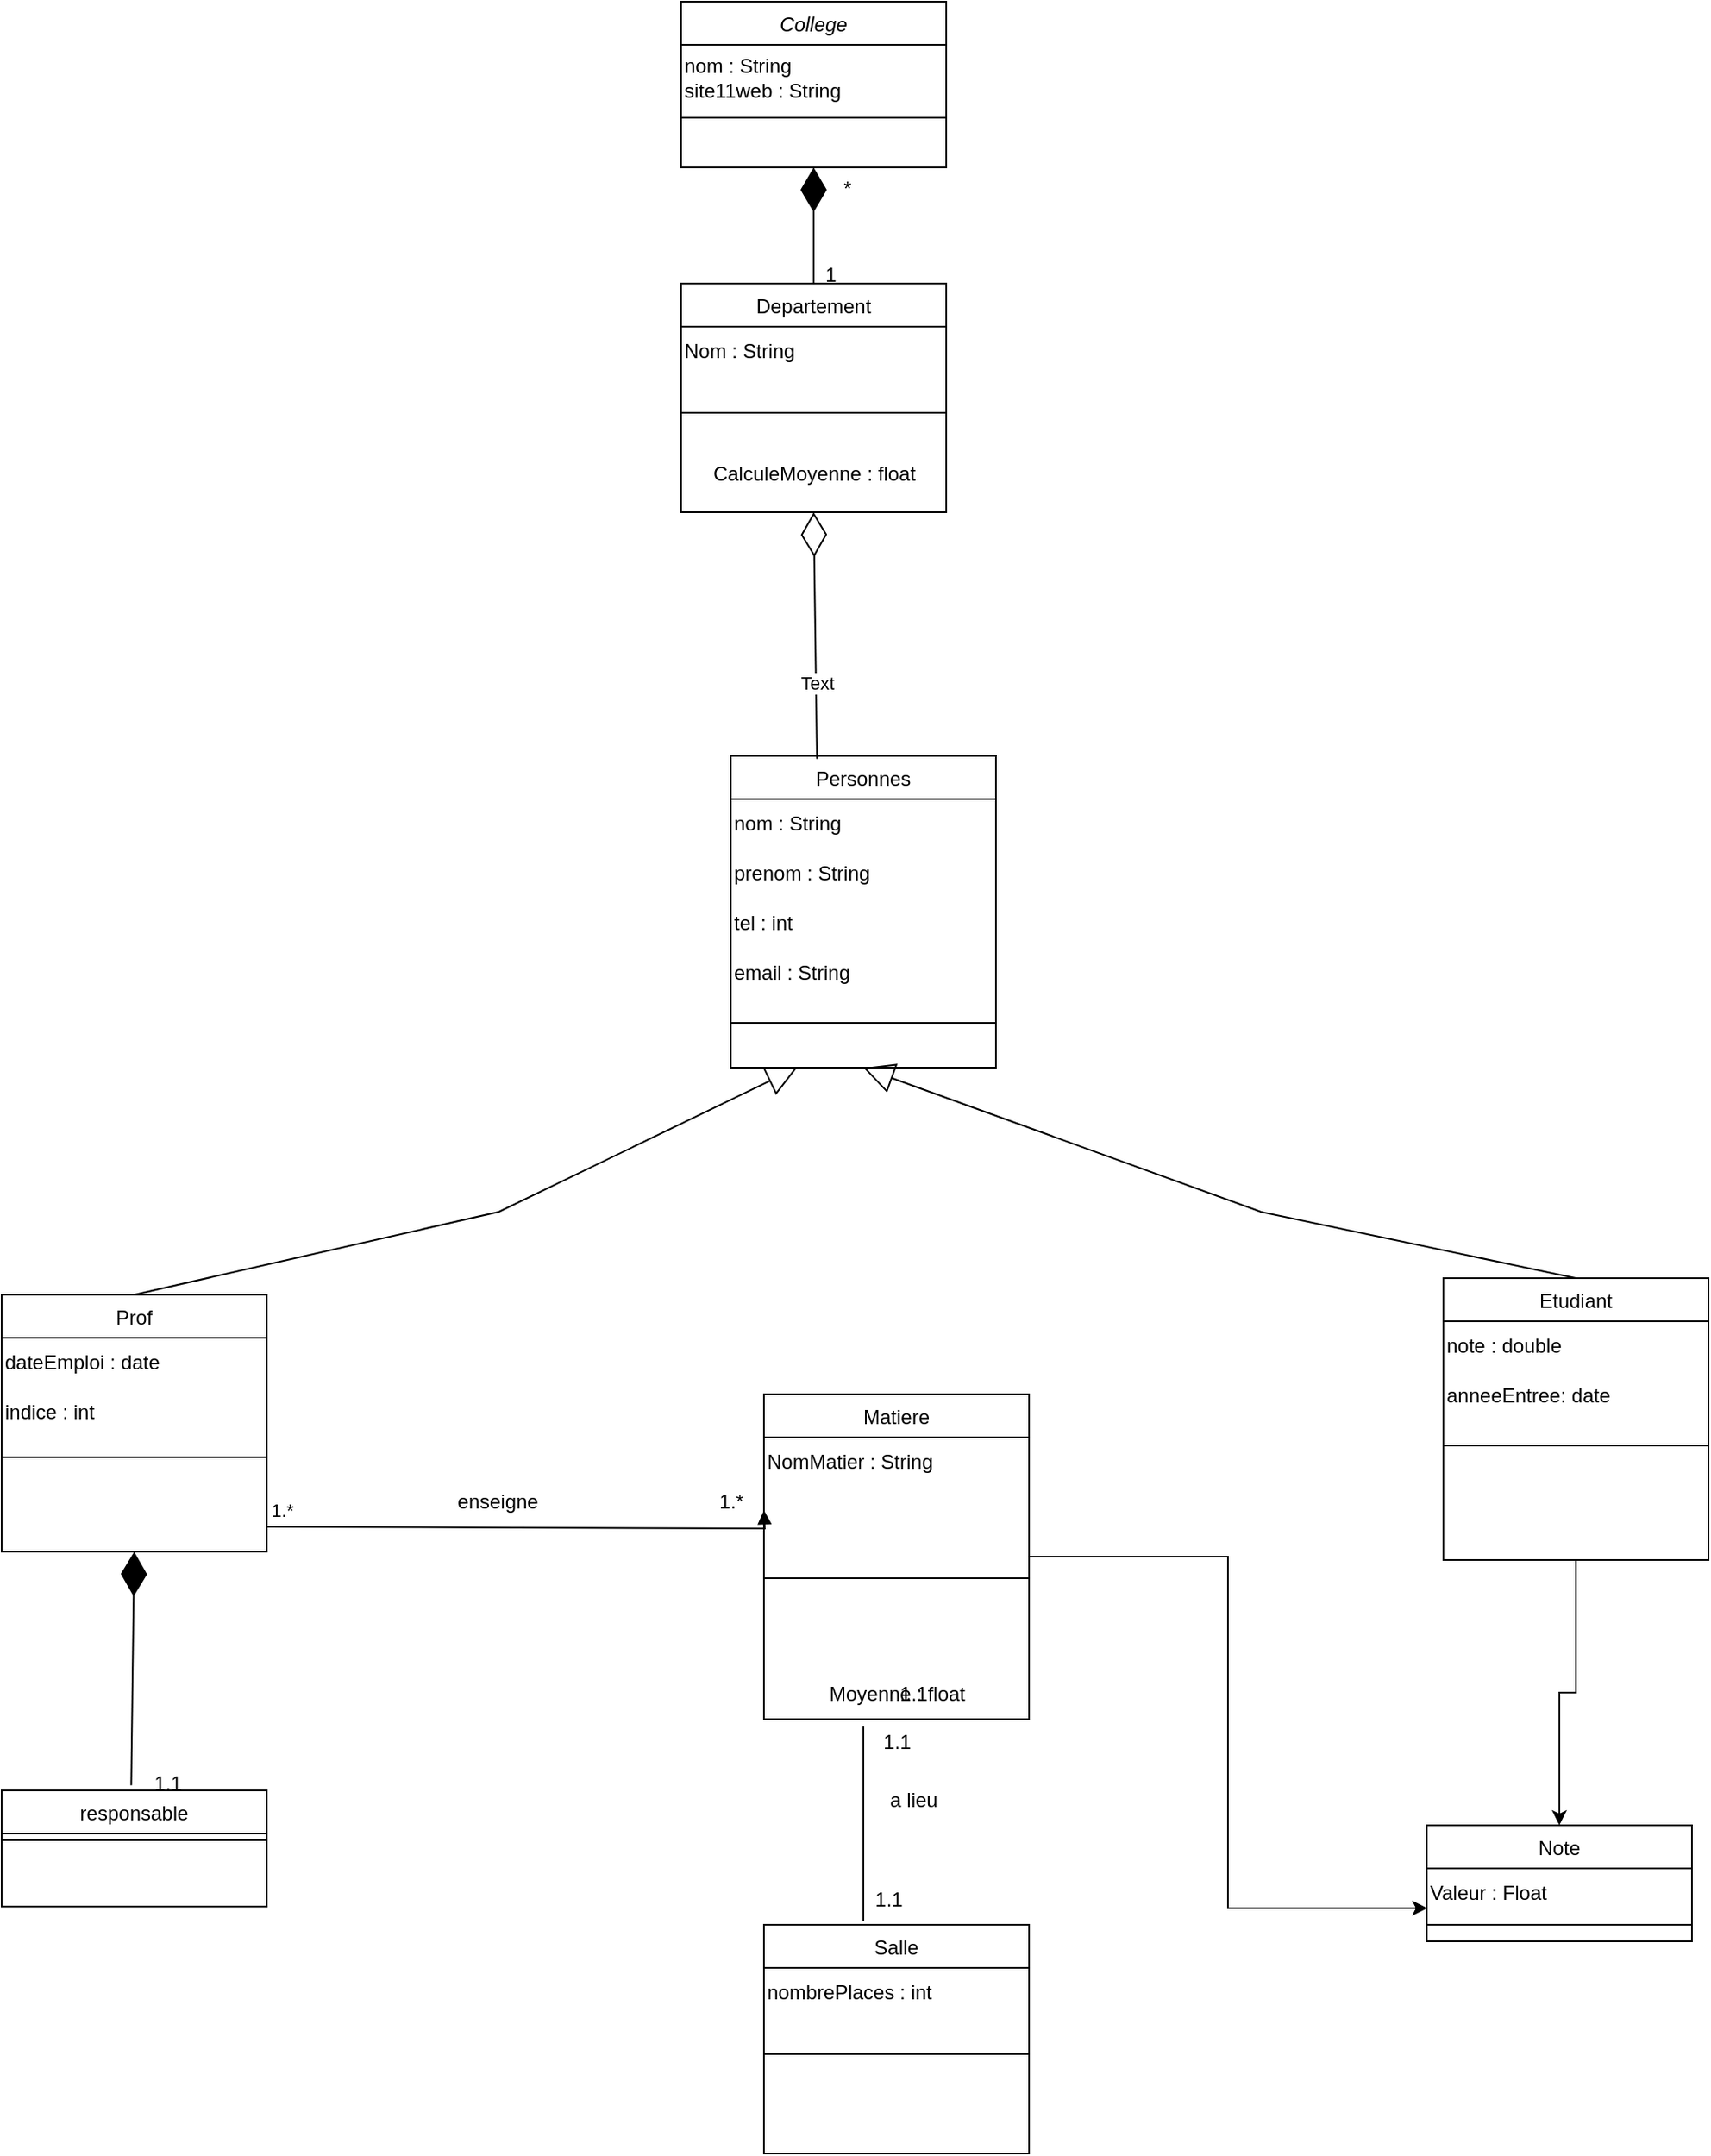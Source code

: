 <mxfile version="26.0.14">
  <diagram id="C5RBs43oDa-KdzZeNtuy" name="Page-1">
    <mxGraphModel dx="2480" dy="1445" grid="1" gridSize="10" guides="1" tooltips="1" connect="1" arrows="1" fold="1" page="1" pageScale="1" pageWidth="827" pageHeight="1169" math="0" shadow="0">
      <root>
        <mxCell id="WIyWlLk6GJQsqaUBKTNV-0" />
        <mxCell id="WIyWlLk6GJQsqaUBKTNV-1" parent="WIyWlLk6GJQsqaUBKTNV-0" />
        <mxCell id="zkfFHV4jXpPFQw0GAbJ--0" value="College" style="swimlane;fontStyle=2;align=center;verticalAlign=top;childLayout=stackLayout;horizontal=1;startSize=26;horizontalStack=0;resizeParent=1;resizeLast=0;collapsible=1;marginBottom=0;rounded=0;shadow=0;strokeWidth=1;" parent="WIyWlLk6GJQsqaUBKTNV-1" vertex="1">
          <mxGeometry x="490" y="50" width="160" height="100" as="geometry">
            <mxRectangle x="230" y="140" width="160" height="26" as="alternateBounds" />
          </mxGeometry>
        </mxCell>
        <mxCell id="Gr5Dl5owXlD1Ot9oNPgT-60" value="&lt;div align=&quot;left&quot;&gt;nom : String&lt;br&gt;site11web : String&lt;/div&gt;" style="text;html=1;align=left;verticalAlign=middle;resizable=0;points=[];autosize=1;strokeColor=none;fillColor=none;" vertex="1" parent="zkfFHV4jXpPFQw0GAbJ--0">
          <mxGeometry y="26" width="160" height="40" as="geometry" />
        </mxCell>
        <mxCell id="zkfFHV4jXpPFQw0GAbJ--4" value="" style="line;html=1;strokeWidth=1;align=left;verticalAlign=middle;spacingTop=-1;spacingLeft=3;spacingRight=3;rotatable=0;labelPosition=right;points=[];portConstraint=eastwest;" parent="zkfFHV4jXpPFQw0GAbJ--0" vertex="1">
          <mxGeometry y="66" width="160" height="8" as="geometry" />
        </mxCell>
        <mxCell id="zkfFHV4jXpPFQw0GAbJ--6" value="Departement" style="swimlane;fontStyle=0;align=center;verticalAlign=top;childLayout=stackLayout;horizontal=1;startSize=26;horizontalStack=0;resizeParent=1;resizeLast=0;collapsible=1;marginBottom=0;rounded=0;shadow=0;strokeWidth=1;" parent="WIyWlLk6GJQsqaUBKTNV-1" vertex="1">
          <mxGeometry x="490" y="220" width="160" height="138" as="geometry">
            <mxRectangle x="130" y="380" width="160" height="26" as="alternateBounds" />
          </mxGeometry>
        </mxCell>
        <mxCell id="Gr5Dl5owXlD1Ot9oNPgT-61" value="&lt;div align=&quot;left&quot;&gt;Nom : String&lt;/div&gt;" style="text;html=1;align=left;verticalAlign=middle;resizable=0;points=[];autosize=1;strokeColor=none;fillColor=none;" vertex="1" parent="zkfFHV4jXpPFQw0GAbJ--6">
          <mxGeometry y="26" width="160" height="30" as="geometry" />
        </mxCell>
        <mxCell id="zkfFHV4jXpPFQw0GAbJ--9" value="" style="line;html=1;strokeWidth=1;align=left;verticalAlign=middle;spacingTop=-1;spacingLeft=3;spacingRight=3;rotatable=0;labelPosition=right;points=[];portConstraint=eastwest;" parent="zkfFHV4jXpPFQw0GAbJ--6" vertex="1">
          <mxGeometry y="56" width="160" height="44" as="geometry" />
        </mxCell>
        <mxCell id="Gr5Dl5owXlD1Ot9oNPgT-74" value="CalculeMoyenne : float" style="text;html=1;align=center;verticalAlign=middle;resizable=0;points=[];autosize=1;strokeColor=none;fillColor=none;" vertex="1" parent="zkfFHV4jXpPFQw0GAbJ--6">
          <mxGeometry y="100" width="160" height="30" as="geometry" />
        </mxCell>
        <mxCell id="zkfFHV4jXpPFQw0GAbJ--13" value="Prof" style="swimlane;fontStyle=0;align=center;verticalAlign=top;childLayout=stackLayout;horizontal=1;startSize=26;horizontalStack=0;resizeParent=1;resizeLast=0;collapsible=1;marginBottom=0;rounded=0;shadow=0;strokeWidth=1;" parent="WIyWlLk6GJQsqaUBKTNV-1" vertex="1">
          <mxGeometry x="80" y="830" width="160" height="155" as="geometry">
            <mxRectangle x="340" y="380" width="170" height="26" as="alternateBounds" />
          </mxGeometry>
        </mxCell>
        <mxCell id="Gr5Dl5owXlD1Ot9oNPgT-7" value="&lt;div align=&quot;left&quot;&gt;dateEmploi : date&lt;/div&gt;" style="text;html=1;align=left;verticalAlign=middle;resizable=0;points=[];autosize=1;strokeColor=none;fillColor=none;" vertex="1" parent="zkfFHV4jXpPFQw0GAbJ--13">
          <mxGeometry y="26" width="160" height="30" as="geometry" />
        </mxCell>
        <mxCell id="Gr5Dl5owXlD1Ot9oNPgT-8" value="&lt;div align=&quot;left&quot;&gt;indice : int&lt;/div&gt;" style="text;html=1;align=left;verticalAlign=middle;resizable=0;points=[];autosize=1;strokeColor=none;fillColor=none;" vertex="1" parent="zkfFHV4jXpPFQw0GAbJ--13">
          <mxGeometry y="56" width="160" height="30" as="geometry" />
        </mxCell>
        <mxCell id="zkfFHV4jXpPFQw0GAbJ--15" value="" style="line;html=1;strokeWidth=1;align=left;verticalAlign=middle;spacingTop=-1;spacingLeft=3;spacingRight=3;rotatable=0;labelPosition=right;points=[];portConstraint=eastwest;" parent="zkfFHV4jXpPFQw0GAbJ--13" vertex="1">
          <mxGeometry y="86" width="160" height="24" as="geometry" />
        </mxCell>
        <mxCell id="Gr5Dl5owXlD1Ot9oNPgT-0" value="responsable" style="swimlane;fontStyle=0;align=center;verticalAlign=top;childLayout=stackLayout;horizontal=1;startSize=26;horizontalStack=0;resizeParent=1;resizeLast=0;collapsible=1;marginBottom=0;rounded=0;shadow=0;strokeWidth=1;" vertex="1" parent="WIyWlLk6GJQsqaUBKTNV-1">
          <mxGeometry x="80" y="1129.0" width="160" height="70" as="geometry">
            <mxRectangle x="340" y="380" width="170" height="26" as="alternateBounds" />
          </mxGeometry>
        </mxCell>
        <mxCell id="Gr5Dl5owXlD1Ot9oNPgT-1" value="" style="line;html=1;strokeWidth=1;align=left;verticalAlign=middle;spacingTop=-1;spacingLeft=3;spacingRight=3;rotatable=0;labelPosition=right;points=[];portConstraint=eastwest;" vertex="1" parent="Gr5Dl5owXlD1Ot9oNPgT-0">
          <mxGeometry y="26" width="160" height="8" as="geometry" />
        </mxCell>
        <mxCell id="Gr5Dl5owXlD1Ot9oNPgT-10" value="Matiere" style="swimlane;fontStyle=0;align=center;verticalAlign=top;childLayout=stackLayout;horizontal=1;startSize=26;horizontalStack=0;resizeParent=1;resizeLast=0;collapsible=1;marginBottom=0;rounded=0;shadow=0;strokeWidth=1;" vertex="1" parent="WIyWlLk6GJQsqaUBKTNV-1">
          <mxGeometry x="540" y="890" width="160" height="196" as="geometry">
            <mxRectangle x="130" y="380" width="160" height="26" as="alternateBounds" />
          </mxGeometry>
        </mxCell>
        <mxCell id="Gr5Dl5owXlD1Ot9oNPgT-62" value="&lt;div align=&quot;left&quot;&gt;NomMatier : String&lt;/div&gt;" style="text;html=1;align=left;verticalAlign=middle;resizable=0;points=[];autosize=1;strokeColor=none;fillColor=none;" vertex="1" parent="Gr5Dl5owXlD1Ot9oNPgT-10">
          <mxGeometry y="26" width="160" height="30" as="geometry" />
        </mxCell>
        <mxCell id="Gr5Dl5owXlD1Ot9oNPgT-11" value="" style="line;html=1;strokeWidth=1;align=left;verticalAlign=middle;spacingTop=-1;spacingLeft=3;spacingRight=3;rotatable=0;labelPosition=right;points=[];portConstraint=eastwest;" vertex="1" parent="Gr5Dl5owXlD1Ot9oNPgT-10">
          <mxGeometry y="56" width="160" height="110" as="geometry" />
        </mxCell>
        <mxCell id="Gr5Dl5owXlD1Ot9oNPgT-73" value="Moyenne : float" style="text;html=1;align=center;verticalAlign=middle;resizable=0;points=[];autosize=1;strokeColor=none;fillColor=none;" vertex="1" parent="Gr5Dl5owXlD1Ot9oNPgT-10">
          <mxGeometry y="166" width="160" height="30" as="geometry" />
        </mxCell>
        <mxCell id="Gr5Dl5owXlD1Ot9oNPgT-72" style="edgeStyle=orthogonalEdgeStyle;rounded=0;orthogonalLoop=1;jettySize=auto;html=1;entryX=0.5;entryY=0;entryDx=0;entryDy=0;" edge="1" parent="WIyWlLk6GJQsqaUBKTNV-1" source="Gr5Dl5owXlD1Ot9oNPgT-14" target="Gr5Dl5owXlD1Ot9oNPgT-66">
          <mxGeometry relative="1" as="geometry" />
        </mxCell>
        <mxCell id="Gr5Dl5owXlD1Ot9oNPgT-14" value="Etudiant" style="swimlane;fontStyle=0;align=center;verticalAlign=top;childLayout=stackLayout;horizontal=1;startSize=26;horizontalStack=0;resizeParent=1;resizeLast=0;collapsible=1;marginBottom=0;rounded=0;shadow=0;strokeWidth=1;" vertex="1" parent="WIyWlLk6GJQsqaUBKTNV-1">
          <mxGeometry x="950" y="820" width="160" height="170" as="geometry">
            <mxRectangle x="340" y="380" width="170" height="26" as="alternateBounds" />
          </mxGeometry>
        </mxCell>
        <mxCell id="Gr5Dl5owXlD1Ot9oNPgT-19" value="&lt;div align=&quot;left&quot;&gt;note : double&lt;/div&gt;" style="text;html=1;align=left;verticalAlign=middle;resizable=0;points=[];autosize=1;strokeColor=none;fillColor=none;" vertex="1" parent="Gr5Dl5owXlD1Ot9oNPgT-14">
          <mxGeometry y="26" width="160" height="30" as="geometry" />
        </mxCell>
        <mxCell id="Gr5Dl5owXlD1Ot9oNPgT-20" value="&lt;div align=&quot;left&quot;&gt;anneeEntree: date&lt;/div&gt;" style="text;html=1;align=left;verticalAlign=middle;resizable=0;points=[];autosize=1;strokeColor=none;fillColor=none;" vertex="1" parent="Gr5Dl5owXlD1Ot9oNPgT-14">
          <mxGeometry y="56" width="160" height="30" as="geometry" />
        </mxCell>
        <mxCell id="Gr5Dl5owXlD1Ot9oNPgT-21" value="" style="line;html=1;strokeWidth=1;align=left;verticalAlign=middle;spacingTop=-1;spacingLeft=3;spacingRight=3;rotatable=0;labelPosition=right;points=[];portConstraint=eastwest;" vertex="1" parent="Gr5Dl5owXlD1Ot9oNPgT-14">
          <mxGeometry y="86" width="160" height="30" as="geometry" />
        </mxCell>
        <mxCell id="Gr5Dl5owXlD1Ot9oNPgT-23" value="Salle" style="swimlane;fontStyle=0;align=center;verticalAlign=top;childLayout=stackLayout;horizontal=1;startSize=26;horizontalStack=0;resizeParent=1;resizeLast=0;collapsible=1;marginBottom=0;rounded=0;shadow=0;strokeWidth=1;" vertex="1" parent="WIyWlLk6GJQsqaUBKTNV-1">
          <mxGeometry x="540" y="1210.0" width="160" height="138" as="geometry">
            <mxRectangle x="130" y="380" width="160" height="26" as="alternateBounds" />
          </mxGeometry>
        </mxCell>
        <mxCell id="Gr5Dl5owXlD1Ot9oNPgT-25" value="&lt;div align=&quot;left&quot;&gt;nombrePlaces : int&lt;/div&gt;" style="text;html=1;align=left;verticalAlign=middle;resizable=0;points=[];autosize=1;strokeColor=none;fillColor=none;" vertex="1" parent="Gr5Dl5owXlD1Ot9oNPgT-23">
          <mxGeometry y="26" width="160" height="30" as="geometry" />
        </mxCell>
        <mxCell id="Gr5Dl5owXlD1Ot9oNPgT-24" value="" style="line;html=1;strokeWidth=1;align=left;verticalAlign=middle;spacingTop=-1;spacingLeft=3;spacingRight=3;rotatable=0;labelPosition=right;points=[];portConstraint=eastwest;" vertex="1" parent="Gr5Dl5owXlD1Ot9oNPgT-23">
          <mxGeometry y="56" width="160" height="44" as="geometry" />
        </mxCell>
        <mxCell id="Gr5Dl5owXlD1Ot9oNPgT-26" value="Personnes" style="swimlane;fontStyle=0;align=center;verticalAlign=top;childLayout=stackLayout;horizontal=1;startSize=26;horizontalStack=0;resizeParent=1;resizeLast=0;collapsible=1;marginBottom=0;rounded=0;shadow=0;strokeWidth=1;" vertex="1" parent="WIyWlLk6GJQsqaUBKTNV-1">
          <mxGeometry x="520" y="505.06" width="160" height="188" as="geometry">
            <mxRectangle x="340" y="380" width="170" height="26" as="alternateBounds" />
          </mxGeometry>
        </mxCell>
        <mxCell id="Gr5Dl5owXlD1Ot9oNPgT-27" value="&lt;div align=&quot;left&quot;&gt;nom : String&lt;/div&gt;" style="text;html=1;align=left;verticalAlign=middle;resizable=0;points=[];autosize=1;strokeColor=none;fillColor=none;" vertex="1" parent="Gr5Dl5owXlD1Ot9oNPgT-26">
          <mxGeometry y="26" width="160" height="30" as="geometry" />
        </mxCell>
        <mxCell id="Gr5Dl5owXlD1Ot9oNPgT-28" value="&lt;div align=&quot;left&quot;&gt;prenom : String&lt;/div&gt;" style="text;html=1;align=left;verticalAlign=middle;resizable=0;points=[];autosize=1;strokeColor=none;fillColor=none;" vertex="1" parent="Gr5Dl5owXlD1Ot9oNPgT-26">
          <mxGeometry y="56" width="160" height="30" as="geometry" />
        </mxCell>
        <mxCell id="Gr5Dl5owXlD1Ot9oNPgT-29" value="&lt;div align=&quot;left&quot;&gt;tel : int&lt;/div&gt;" style="text;html=1;align=left;verticalAlign=middle;resizable=0;points=[];autosize=1;strokeColor=none;fillColor=none;" vertex="1" parent="Gr5Dl5owXlD1Ot9oNPgT-26">
          <mxGeometry y="86" width="160" height="30" as="geometry" />
        </mxCell>
        <mxCell id="Gr5Dl5owXlD1Ot9oNPgT-30" value="&lt;div align=&quot;left&quot;&gt;email : String&lt;/div&gt;" style="text;html=1;align=left;verticalAlign=middle;resizable=0;points=[];autosize=1;strokeColor=none;fillColor=none;" vertex="1" parent="Gr5Dl5owXlD1Ot9oNPgT-26">
          <mxGeometry y="116" width="160" height="30" as="geometry" />
        </mxCell>
        <mxCell id="Gr5Dl5owXlD1Ot9oNPgT-33" value="" style="line;html=1;strokeWidth=1;align=left;verticalAlign=middle;spacingTop=-1;spacingLeft=3;spacingRight=3;rotatable=0;labelPosition=right;points=[];portConstraint=eastwest;" vertex="1" parent="Gr5Dl5owXlD1Ot9oNPgT-26">
          <mxGeometry y="146" width="160" height="30" as="geometry" />
        </mxCell>
        <mxCell id="Gr5Dl5owXlD1Ot9oNPgT-44" value="" style="endArrow=diamondThin;endFill=1;endSize=24;html=1;rounded=0;exitX=0.5;exitY=0;exitDx=0;exitDy=0;entryX=0.5;entryY=1;entryDx=0;entryDy=0;" edge="1" parent="WIyWlLk6GJQsqaUBKTNV-1" source="zkfFHV4jXpPFQw0GAbJ--6" target="zkfFHV4jXpPFQw0GAbJ--0">
          <mxGeometry width="160" relative="1" as="geometry">
            <mxPoint x="667" y="210" as="sourcePoint" />
            <mxPoint x="560" y="150" as="targetPoint" />
          </mxGeometry>
        </mxCell>
        <mxCell id="Gr5Dl5owXlD1Ot9oNPgT-45" value="" style="endArrow=diamondThin;endFill=0;endSize=24;html=1;rounded=0;entryX=0.5;entryY=1;entryDx=0;entryDy=0;exitX=0.325;exitY=0.009;exitDx=0;exitDy=0;exitPerimeter=0;" edge="1" parent="WIyWlLk6GJQsqaUBKTNV-1" source="Gr5Dl5owXlD1Ot9oNPgT-26" target="zkfFHV4jXpPFQw0GAbJ--6">
          <mxGeometry width="160" relative="1" as="geometry">
            <mxPoint x="610" y="640" as="sourcePoint" />
            <mxPoint x="610" y="440" as="targetPoint" />
          </mxGeometry>
        </mxCell>
        <mxCell id="Gr5Dl5owXlD1Ot9oNPgT-63" value="Text" style="edgeLabel;html=1;align=center;verticalAlign=middle;resizable=0;points=[];" vertex="1" connectable="0" parent="Gr5Dl5owXlD1Ot9oNPgT-45">
          <mxGeometry x="-0.383" relative="1" as="geometry">
            <mxPoint as="offset" />
          </mxGeometry>
        </mxCell>
        <mxCell id="Gr5Dl5owXlD1Ot9oNPgT-46" value="" style="endArrow=block;endFill=1;html=1;edgeStyle=orthogonalEdgeStyle;align=left;verticalAlign=top;rounded=0;" edge="1" parent="WIyWlLk6GJQsqaUBKTNV-1">
          <mxGeometry x="-1" relative="1" as="geometry">
            <mxPoint x="240" y="970" as="sourcePoint" />
            <mxPoint x="540" y="960" as="targetPoint" />
          </mxGeometry>
        </mxCell>
        <mxCell id="Gr5Dl5owXlD1Ot9oNPgT-52" value="1.*" style="edgeLabel;html=1;align=center;verticalAlign=middle;resizable=0;points=[];" vertex="1" connectable="0" parent="Gr5Dl5owXlD1Ot9oNPgT-46">
          <mxGeometry x="-0.961" y="13" relative="1" as="geometry">
            <mxPoint x="3" y="3" as="offset" />
          </mxGeometry>
        </mxCell>
        <mxCell id="Gr5Dl5owXlD1Ot9oNPgT-48" value="enseigne" style="text;html=1;align=center;verticalAlign=middle;resizable=0;points=[];autosize=1;strokeColor=none;fillColor=none;" vertex="1" parent="WIyWlLk6GJQsqaUBKTNV-1">
          <mxGeometry x="343.5" y="940" width="70" height="30" as="geometry" />
        </mxCell>
        <mxCell id="Gr5Dl5owXlD1Ot9oNPgT-49" value="1.*" style="text;html=1;align=center;verticalAlign=middle;resizable=0;points=[];autosize=1;strokeColor=none;fillColor=none;" vertex="1" parent="WIyWlLk6GJQsqaUBKTNV-1">
          <mxGeometry x="500" y="940" width="40" height="30" as="geometry" />
        </mxCell>
        <mxCell id="Gr5Dl5owXlD1Ot9oNPgT-54" value="a lieu" style="text;html=1;align=center;verticalAlign=middle;resizable=0;points=[];autosize=1;strokeColor=none;fillColor=none;" vertex="1" parent="WIyWlLk6GJQsqaUBKTNV-1">
          <mxGeometry x="605" y="1120.0" width="50" height="30" as="geometry" />
        </mxCell>
        <mxCell id="Gr5Dl5owXlD1Ot9oNPgT-55" value="1.1" style="text;html=1;align=center;verticalAlign=middle;resizable=0;points=[];autosize=1;strokeColor=none;fillColor=none;" vertex="1" parent="WIyWlLk6GJQsqaUBKTNV-1">
          <mxGeometry x="595" y="1180.0" width="40" height="30" as="geometry" />
        </mxCell>
        <mxCell id="Gr5Dl5owXlD1Ot9oNPgT-56" value="1.1" style="text;html=1;align=center;verticalAlign=middle;resizable=0;points=[];autosize=1;strokeColor=none;fillColor=none;" vertex="1" parent="WIyWlLk6GJQsqaUBKTNV-1">
          <mxGeometry x="610" y="1056.0" width="40" height="30" as="geometry" />
        </mxCell>
        <mxCell id="Gr5Dl5owXlD1Ot9oNPgT-57" value="" style="endArrow=block;endSize=16;endFill=0;html=1;rounded=0;exitX=0.5;exitY=0;exitDx=0;exitDy=0;entryX=0.25;entryY=1;entryDx=0;entryDy=0;" edge="1" parent="WIyWlLk6GJQsqaUBKTNV-1" source="zkfFHV4jXpPFQw0GAbJ--13" target="Gr5Dl5owXlD1Ot9oNPgT-26">
          <mxGeometry width="160" relative="1" as="geometry">
            <mxPoint x="710" y="715.06" as="sourcePoint" />
            <mxPoint x="870" y="715.06" as="targetPoint" />
            <Array as="points">
              <mxPoint x="380" y="780" />
            </Array>
          </mxGeometry>
        </mxCell>
        <mxCell id="Gr5Dl5owXlD1Ot9oNPgT-59" value="" style="endArrow=block;endSize=16;endFill=0;html=1;rounded=0;entryX=0.5;entryY=1;entryDx=0;entryDy=0;exitX=0.5;exitY=0;exitDx=0;exitDy=0;" edge="1" parent="WIyWlLk6GJQsqaUBKTNV-1" source="Gr5Dl5owXlD1Ot9oNPgT-14" target="Gr5Dl5owXlD1Ot9oNPgT-26">
          <mxGeometry width="160" relative="1" as="geometry">
            <mxPoint x="710" y="715.06" as="sourcePoint" />
            <mxPoint x="870" y="715.06" as="targetPoint" />
            <Array as="points">
              <mxPoint x="840" y="780" />
            </Array>
          </mxGeometry>
        </mxCell>
        <mxCell id="Gr5Dl5owXlD1Ot9oNPgT-64" value="1" style="text;html=1;align=center;verticalAlign=middle;resizable=0;points=[];autosize=1;strokeColor=none;fillColor=none;" vertex="1" parent="WIyWlLk6GJQsqaUBKTNV-1">
          <mxGeometry x="565" y="200" width="30" height="30" as="geometry" />
        </mxCell>
        <mxCell id="Gr5Dl5owXlD1Ot9oNPgT-65" value="*" style="text;html=1;align=center;verticalAlign=middle;resizable=0;points=[];autosize=1;strokeColor=none;fillColor=none;" vertex="1" parent="WIyWlLk6GJQsqaUBKTNV-1">
          <mxGeometry x="575" y="148" width="30" height="30" as="geometry" />
        </mxCell>
        <mxCell id="Gr5Dl5owXlD1Ot9oNPgT-66" value="Note" style="swimlane;fontStyle=0;align=center;verticalAlign=top;childLayout=stackLayout;horizontal=1;startSize=26;horizontalStack=0;resizeParent=1;resizeLast=0;collapsible=1;marginBottom=0;rounded=0;shadow=0;strokeWidth=1;" vertex="1" parent="WIyWlLk6GJQsqaUBKTNV-1">
          <mxGeometry x="940" y="1150.0" width="160" height="70" as="geometry">
            <mxRectangle x="340" y="380" width="170" height="26" as="alternateBounds" />
          </mxGeometry>
        </mxCell>
        <mxCell id="Gr5Dl5owXlD1Ot9oNPgT-68" value="&lt;div align=&quot;left&quot;&gt;Valeur : Float&lt;/div&gt;" style="text;html=1;align=left;verticalAlign=middle;resizable=0;points=[];autosize=1;strokeColor=none;fillColor=none;" vertex="1" parent="Gr5Dl5owXlD1Ot9oNPgT-66">
          <mxGeometry y="26" width="160" height="30" as="geometry" />
        </mxCell>
        <mxCell id="Gr5Dl5owXlD1Ot9oNPgT-67" value="" style="line;html=1;strokeWidth=1;align=left;verticalAlign=middle;spacingTop=-1;spacingLeft=3;spacingRight=3;rotatable=0;labelPosition=right;points=[];portConstraint=eastwest;" vertex="1" parent="Gr5Dl5owXlD1Ot9oNPgT-66">
          <mxGeometry y="56" width="160" height="8" as="geometry" />
        </mxCell>
        <mxCell id="Gr5Dl5owXlD1Ot9oNPgT-71" style="edgeStyle=orthogonalEdgeStyle;rounded=0;orthogonalLoop=1;jettySize=auto;html=1;entryX=0.002;entryY=0.8;entryDx=0;entryDy=0;entryPerimeter=0;" edge="1" parent="WIyWlLk6GJQsqaUBKTNV-1" source="Gr5Dl5owXlD1Ot9oNPgT-10" target="Gr5Dl5owXlD1Ot9oNPgT-68">
          <mxGeometry relative="1" as="geometry" />
        </mxCell>
        <mxCell id="Gr5Dl5owXlD1Ot9oNPgT-75" value="" style="endArrow=none;html=1;edgeStyle=orthogonalEdgeStyle;rounded=0;" edge="1" parent="WIyWlLk6GJQsqaUBKTNV-1">
          <mxGeometry relative="1" as="geometry">
            <mxPoint x="600" y="1090" as="sourcePoint" />
            <mxPoint x="600" y="1208" as="targetPoint" />
          </mxGeometry>
        </mxCell>
        <mxCell id="Gr5Dl5owXlD1Ot9oNPgT-81" value="1.1" style="text;html=1;align=center;verticalAlign=middle;resizable=0;points=[];autosize=1;strokeColor=none;fillColor=none;" vertex="1" parent="WIyWlLk6GJQsqaUBKTNV-1">
          <mxGeometry x="600" y="1085.0" width="40" height="30" as="geometry" />
        </mxCell>
        <mxCell id="Gr5Dl5owXlD1Ot9oNPgT-82" value="1.1" style="text;html=1;align=center;verticalAlign=middle;resizable=0;points=[];autosize=1;strokeColor=none;fillColor=none;" vertex="1" parent="WIyWlLk6GJQsqaUBKTNV-1">
          <mxGeometry x="160" y="1110.0" width="40" height="30" as="geometry" />
        </mxCell>
        <mxCell id="Gr5Dl5owXlD1Ot9oNPgT-84" value="" style="endArrow=diamondThin;endFill=1;endSize=24;html=1;rounded=0;exitX=-0.045;exitY=0.53;exitDx=0;exitDy=0;exitPerimeter=0;entryX=0.5;entryY=1;entryDx=0;entryDy=0;" edge="1" parent="WIyWlLk6GJQsqaUBKTNV-1" source="Gr5Dl5owXlD1Ot9oNPgT-82" target="zkfFHV4jXpPFQw0GAbJ--13">
          <mxGeometry width="160" relative="1" as="geometry">
            <mxPoint x="450" y="670" as="sourcePoint" />
            <mxPoint x="610" y="670" as="targetPoint" />
          </mxGeometry>
        </mxCell>
      </root>
    </mxGraphModel>
  </diagram>
</mxfile>
